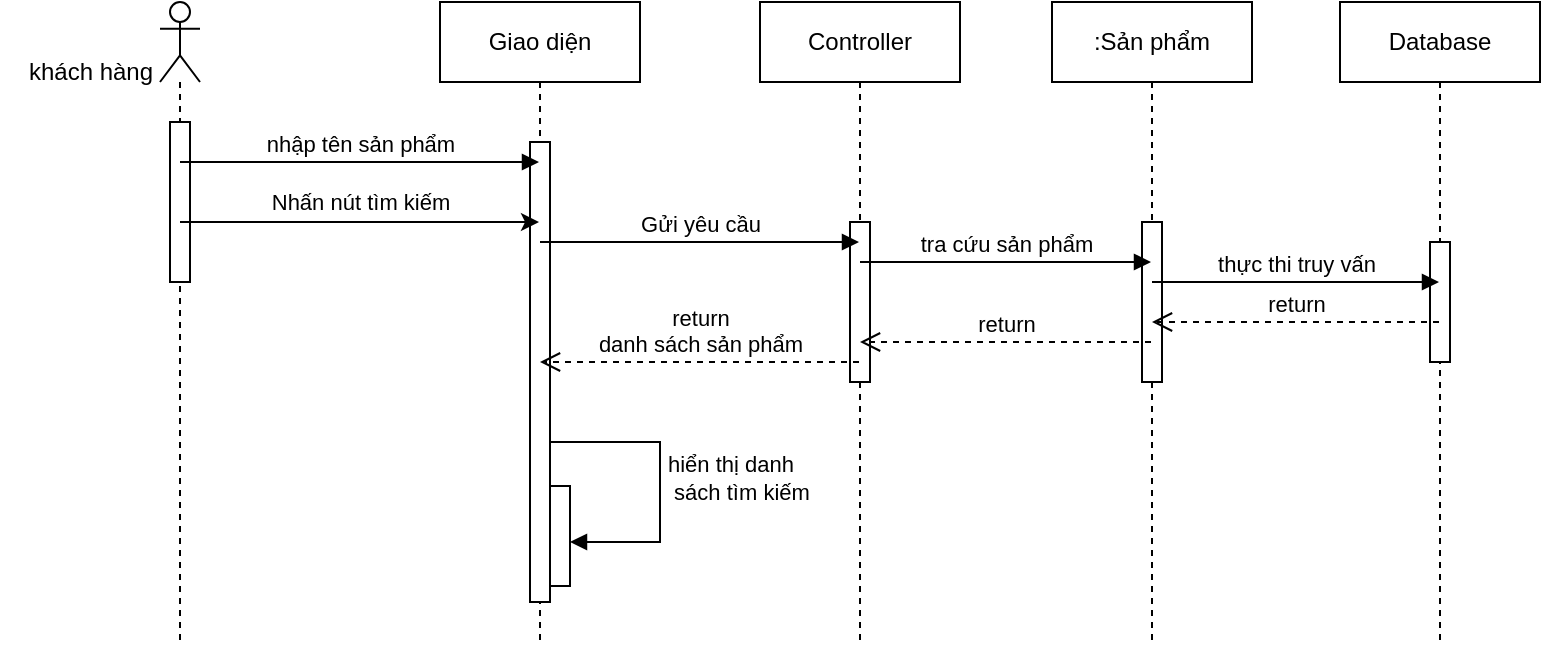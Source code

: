 <mxfile version="26.0.4">
  <diagram name="Page-1" id="Nf3vGlXQaYr-Yirx5v4W">
    <mxGraphModel dx="1900" dy="621" grid="1" gridSize="10" guides="1" tooltips="1" connect="1" arrows="1" fold="1" page="1" pageScale="1" pageWidth="850" pageHeight="1100" math="0" shadow="0">
      <root>
        <mxCell id="0" />
        <mxCell id="1" parent="0" />
        <mxCell id="igZtoClBBKHCVi2TM0o5-1" value="" style="shape=umlLifeline;perimeter=lifelinePerimeter;whiteSpace=wrap;html=1;container=1;dropTarget=0;collapsible=0;recursiveResize=0;outlineConnect=0;portConstraint=eastwest;newEdgeStyle={&quot;curved&quot;:0,&quot;rounded&quot;:0};participant=umlActor;" parent="1" vertex="1">
          <mxGeometry x="-20" y="40" width="20" height="320" as="geometry" />
        </mxCell>
        <mxCell id="eboknaeCsvfR5cCV1Scg-1" value="" style="html=1;points=[[0,0,0,0,5],[0,1,0,0,-5],[1,0,0,0,5],[1,1,0,0,-5]];perimeter=orthogonalPerimeter;outlineConnect=0;targetShapes=umlLifeline;portConstraint=eastwest;newEdgeStyle={&quot;curved&quot;:0,&quot;rounded&quot;:0};" vertex="1" parent="igZtoClBBKHCVi2TM0o5-1">
          <mxGeometry x="5" y="60" width="10" height="80" as="geometry" />
        </mxCell>
        <mxCell id="igZtoClBBKHCVi2TM0o5-3" value="Controller" style="shape=umlLifeline;perimeter=lifelinePerimeter;whiteSpace=wrap;html=1;container=1;dropTarget=0;collapsible=0;recursiveResize=0;outlineConnect=0;portConstraint=eastwest;newEdgeStyle={&quot;curved&quot;:0,&quot;rounded&quot;:0};" parent="1" vertex="1">
          <mxGeometry x="280" y="40" width="100" height="320" as="geometry" />
        </mxCell>
        <mxCell id="eboknaeCsvfR5cCV1Scg-4" value="" style="html=1;points=[[0,0,0,0,5],[0,1,0,0,-5],[1,0,0,0,5],[1,1,0,0,-5]];perimeter=orthogonalPerimeter;outlineConnect=0;targetShapes=umlLifeline;portConstraint=eastwest;newEdgeStyle={&quot;curved&quot;:0,&quot;rounded&quot;:0};" vertex="1" parent="igZtoClBBKHCVi2TM0o5-3">
          <mxGeometry x="45" y="110" width="10" height="80" as="geometry" />
        </mxCell>
        <mxCell id="igZtoClBBKHCVi2TM0o5-4" value="Giao diện" style="shape=umlLifeline;perimeter=lifelinePerimeter;whiteSpace=wrap;html=1;container=1;dropTarget=0;collapsible=0;recursiveResize=0;outlineConnect=0;portConstraint=eastwest;newEdgeStyle={&quot;curved&quot;:0,&quot;rounded&quot;:0};" parent="1" vertex="1">
          <mxGeometry x="120" y="40" width="100" height="320" as="geometry" />
        </mxCell>
        <mxCell id="cznNkQGUgHskFZyse5V6-4" value="hiển thị danh&lt;div&gt;&amp;nbsp;sách&amp;nbsp;&lt;span style=&quot;background-color: light-dark(#ffffff, var(--ge-dark-color, #121212)); color: light-dark(rgb(0, 0, 0), rgb(255, 255, 255));&quot;&gt;tìm kiếm&lt;/span&gt;&lt;/div&gt;" style="html=1;align=left;spacingLeft=2;endArrow=block;rounded=0;edgeStyle=orthogonalEdgeStyle;curved=0;rounded=0;" parent="igZtoClBBKHCVi2TM0o5-4" target="eboknaeCsvfR5cCV1Scg-3" edge="1" source="igZtoClBBKHCVi2TM0o5-4">
          <mxGeometry relative="1" as="geometry">
            <mxPoint x="55" y="200" as="sourcePoint" />
            <Array as="points">
              <mxPoint x="110" y="220" />
              <mxPoint x="110" y="270" />
            </Array>
            <mxPoint x="60" y="240" as="targetPoint" />
          </mxGeometry>
        </mxCell>
        <mxCell id="eboknaeCsvfR5cCV1Scg-2" value="" style="html=1;points=[[0,0,0,0,5],[0,1,0,0,-5],[1,0,0,0,5],[1,1,0,0,-5]];perimeter=orthogonalPerimeter;outlineConnect=0;targetShapes=umlLifeline;portConstraint=eastwest;newEdgeStyle={&quot;curved&quot;:0,&quot;rounded&quot;:0};" vertex="1" parent="igZtoClBBKHCVi2TM0o5-4">
          <mxGeometry x="45" y="70" width="10" height="230" as="geometry" />
        </mxCell>
        <mxCell id="eboknaeCsvfR5cCV1Scg-3" value="" style="html=1;points=[[0,0,0,0,5],[0,1,0,0,-5],[1,0,0,0,5],[1,1,0,0,-5]];perimeter=orthogonalPerimeter;outlineConnect=0;targetShapes=umlLifeline;portConstraint=eastwest;newEdgeStyle={&quot;curved&quot;:0,&quot;rounded&quot;:0};" vertex="1" parent="igZtoClBBKHCVi2TM0o5-4">
          <mxGeometry x="55" y="242" width="10" height="50" as="geometry" />
        </mxCell>
        <mxCell id="igZtoClBBKHCVi2TM0o5-6" value=":Sản phẩm" style="shape=umlLifeline;perimeter=lifelinePerimeter;whiteSpace=wrap;html=1;container=1;dropTarget=0;collapsible=0;recursiveResize=0;outlineConnect=0;portConstraint=eastwest;newEdgeStyle={&quot;curved&quot;:0,&quot;rounded&quot;:0};" parent="1" vertex="1">
          <mxGeometry x="426" y="40" width="100" height="320" as="geometry" />
        </mxCell>
        <mxCell id="eboknaeCsvfR5cCV1Scg-5" value="" style="html=1;points=[[0,0,0,0,5],[0,1,0,0,-5],[1,0,0,0,5],[1,1,0,0,-5]];perimeter=orthogonalPerimeter;outlineConnect=0;targetShapes=umlLifeline;portConstraint=eastwest;newEdgeStyle={&quot;curved&quot;:0,&quot;rounded&quot;:0};" vertex="1" parent="igZtoClBBKHCVi2TM0o5-6">
          <mxGeometry x="45" y="110" width="10" height="80" as="geometry" />
        </mxCell>
        <mxCell id="igZtoClBBKHCVi2TM0o5-8" value="khách hàng" style="text;html=1;align=center;verticalAlign=middle;resizable=0;points=[];autosize=1;strokeColor=none;fillColor=none;" parent="1" vertex="1">
          <mxGeometry x="-100" y="60" width="90" height="30" as="geometry" />
        </mxCell>
        <mxCell id="igZtoClBBKHCVi2TM0o5-10" value="nhập tên sản phẩm" style="html=1;verticalAlign=bottom;endArrow=block;curved=0;rounded=0;" parent="1" edge="1" target="igZtoClBBKHCVi2TM0o5-4" source="igZtoClBBKHCVi2TM0o5-1">
          <mxGeometry width="80" relative="1" as="geometry">
            <mxPoint x="-10.75" y="119" as="sourcePoint" />
            <mxPoint x="164.75" y="119" as="targetPoint" />
            <Array as="points">
              <mxPoint x="80" y="120" />
            </Array>
          </mxGeometry>
        </mxCell>
        <mxCell id="igZtoClBBKHCVi2TM0o5-11" value="Gửi yêu cầu" style="html=1;verticalAlign=bottom;endArrow=block;curved=0;rounded=0;" parent="1" edge="1" target="igZtoClBBKHCVi2TM0o5-3" source="igZtoClBBKHCVi2TM0o5-4">
          <mxGeometry width="80" relative="1" as="geometry">
            <mxPoint x="170" y="154" as="sourcePoint" />
            <mxPoint x="329.5" y="154" as="targetPoint" />
            <Array as="points">
              <mxPoint x="250" y="160" />
            </Array>
          </mxGeometry>
        </mxCell>
        <mxCell id="igZtoClBBKHCVi2TM0o5-12" value="tra cứu sản phẩm" style="html=1;verticalAlign=bottom;endArrow=block;curved=0;rounded=0;" parent="1" edge="1" target="igZtoClBBKHCVi2TM0o5-6" source="igZtoClBBKHCVi2TM0o5-3">
          <mxGeometry width="80" relative="1" as="geometry">
            <mxPoint x="330" y="161" as="sourcePoint" />
            <mxPoint x="474.5" y="161" as="targetPoint" />
            <Array as="points">
              <mxPoint x="410" y="170" />
            </Array>
          </mxGeometry>
        </mxCell>
        <mxCell id="igZtoClBBKHCVi2TM0o5-17" value="return" style="html=1;verticalAlign=bottom;endArrow=open;dashed=1;endSize=8;curved=0;rounded=0;" parent="1" edge="1" target="igZtoClBBKHCVi2TM0o5-3" source="igZtoClBBKHCVi2TM0o5-6">
          <mxGeometry relative="1" as="geometry">
            <mxPoint x="470" y="200" as="sourcePoint" />
            <mxPoint x="330" y="200" as="targetPoint" />
            <Array as="points">
              <mxPoint x="400" y="210" />
            </Array>
          </mxGeometry>
        </mxCell>
        <mxCell id="igZtoClBBKHCVi2TM0o5-18" value="return&lt;div&gt;danh sách sản phẩm&lt;/div&gt;" style="html=1;verticalAlign=bottom;endArrow=open;dashed=1;endSize=8;curved=0;rounded=0;" parent="1" edge="1" target="igZtoClBBKHCVi2TM0o5-4" source="igZtoClBBKHCVi2TM0o5-3">
          <mxGeometry relative="1" as="geometry">
            <mxPoint x="330" y="211" as="sourcePoint" />
            <mxPoint x="169.5" y="211" as="targetPoint" />
            <Array as="points">
              <mxPoint x="250" y="220" />
            </Array>
          </mxGeometry>
        </mxCell>
        <mxCell id="cznNkQGUgHskFZyse5V6-1" value="Nhấn nút tìm kiếm" style="endArrow=classic;html=1;rounded=0;" parent="1" edge="1" target="igZtoClBBKHCVi2TM0o5-4" source="igZtoClBBKHCVi2TM0o5-1">
          <mxGeometry x="0.003" y="10" width="50" height="50" relative="1" as="geometry">
            <mxPoint x="-5" y="141" as="sourcePoint" />
            <mxPoint x="165" y="141" as="targetPoint" />
            <Array as="points">
              <mxPoint x="80" y="150" />
            </Array>
            <mxPoint as="offset" />
          </mxGeometry>
        </mxCell>
        <mxCell id="cznNkQGUgHskFZyse5V6-7" value="Database" style="shape=umlLifeline;perimeter=lifelinePerimeter;whiteSpace=wrap;html=1;container=1;dropTarget=0;collapsible=0;recursiveResize=0;outlineConnect=0;portConstraint=eastwest;newEdgeStyle={&quot;curved&quot;:0,&quot;rounded&quot;:0};" parent="1" vertex="1">
          <mxGeometry x="570" y="40" width="100" height="320" as="geometry" />
        </mxCell>
        <mxCell id="eboknaeCsvfR5cCV1Scg-6" value="" style="html=1;points=[[0,0,0,0,5],[0,1,0,0,-5],[1,0,0,0,5],[1,1,0,0,-5]];perimeter=orthogonalPerimeter;outlineConnect=0;targetShapes=umlLifeline;portConstraint=eastwest;newEdgeStyle={&quot;curved&quot;:0,&quot;rounded&quot;:0};" vertex="1" parent="cznNkQGUgHskFZyse5V6-7">
          <mxGeometry x="45" y="120" width="10" height="60" as="geometry" />
        </mxCell>
        <mxCell id="cznNkQGUgHskFZyse5V6-8" value="thực thi truy vấn" style="html=1;verticalAlign=bottom;endArrow=block;curved=0;rounded=0;" parent="1" edge="1" target="cznNkQGUgHskFZyse5V6-7" source="igZtoClBBKHCVi2TM0o5-6">
          <mxGeometry width="80" relative="1" as="geometry">
            <mxPoint x="479" y="170" as="sourcePoint" />
            <mxPoint x="618.5" y="170" as="targetPoint" />
            <Array as="points">
              <mxPoint x="550" y="180" />
            </Array>
          </mxGeometry>
        </mxCell>
        <mxCell id="cznNkQGUgHskFZyse5V6-9" value="return" style="html=1;verticalAlign=bottom;endArrow=open;dashed=1;endSize=8;curved=0;rounded=0;" parent="1" edge="1" target="igZtoClBBKHCVi2TM0o5-6" source="cznNkQGUgHskFZyse5V6-7">
          <mxGeometry relative="1" as="geometry">
            <mxPoint x="620" y="191" as="sourcePoint" />
            <mxPoint x="480" y="191" as="targetPoint" />
            <Array as="points">
              <mxPoint x="550" y="200" />
            </Array>
          </mxGeometry>
        </mxCell>
      </root>
    </mxGraphModel>
  </diagram>
</mxfile>
